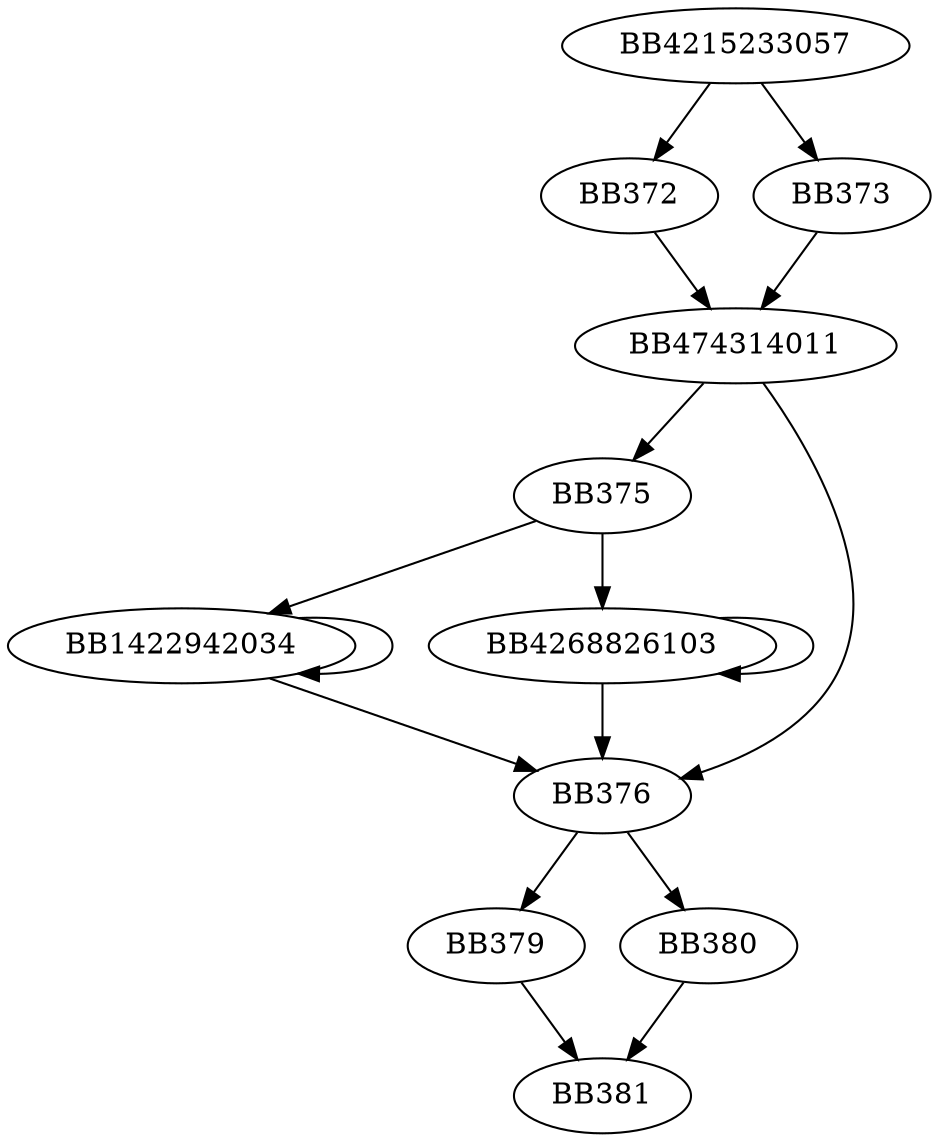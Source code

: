 digraph G{
	BB4215233057->BB372;
	BB4215233057->BB373;
	BB372->BB474314011;
	BB373->BB474314011;
	BB474314011->BB375;
	BB474314011->BB376;
	BB375->BB1422942034;
	BB375->BB4268826103;
	BB1422942034->BB376;
	BB1422942034->BB1422942034;
	BB4268826103->BB376;
	BB4268826103->BB4268826103;
	BB376->BB379;
	BB376->BB380;
	BB379->BB381;
	BB380->BB381;
}
